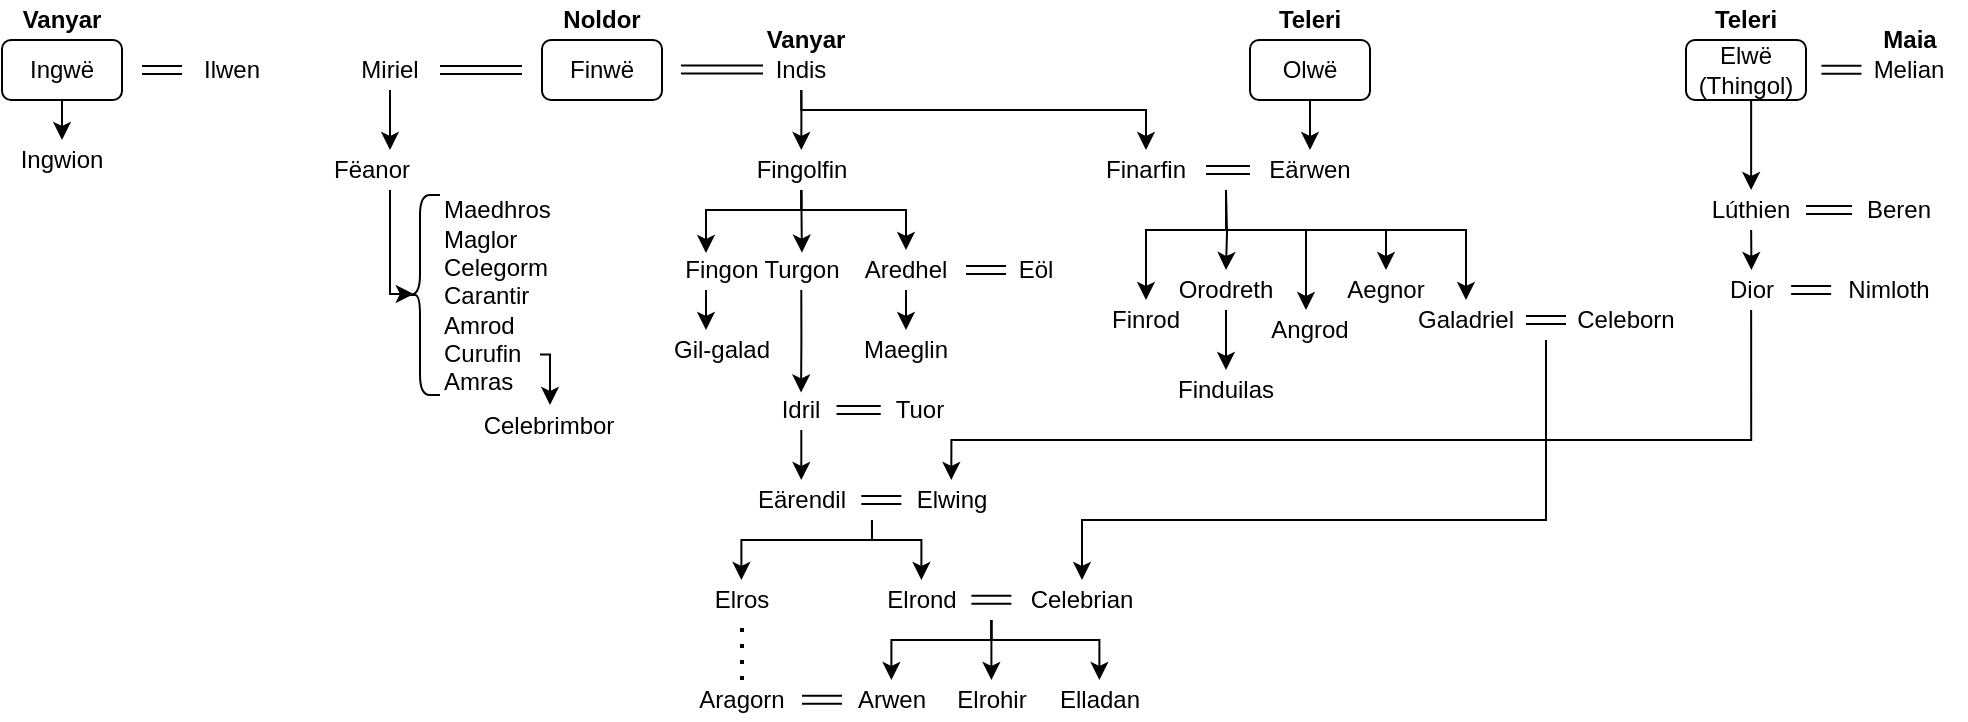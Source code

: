 <mxfile version="27.1.6">
  <diagram name="Page-1" id="uzgN1Kft4WhtwCjWMPUb">
    <mxGraphModel dx="1122" dy="304" grid="1" gridSize="10" guides="1" tooltips="1" connect="1" arrows="1" fold="1" page="1" pageScale="1" pageWidth="827" pageHeight="1169" background="none" math="0" shadow="0">
      <root>
        <mxCell id="0" />
        <mxCell id="1" parent="0" />
        <mxCell id="ZLLWu5pkqEg2xFwdjnua-1" value="Finwë" style="text;html=1;align=center;verticalAlign=middle;whiteSpace=wrap;rounded=0;fontStyle=1" parent="1" vertex="1">
          <mxGeometry x="370" y="405" width="60" height="20" as="geometry" />
        </mxCell>
        <mxCell id="ZLLWu5pkqEg2xFwdjnua-19" value="" style="shape=link;html=1;rounded=0;exitX=1;exitY=0.5;exitDx=0;exitDy=0;" parent="1" source="ZLLWu5pkqEg2xFwdjnua-21" edge="1">
          <mxGeometry width="100" relative="1" as="geometry">
            <mxPoint x="329" y="410" as="sourcePoint" />
            <mxPoint x="360" y="415" as="targetPoint" />
          </mxGeometry>
        </mxCell>
        <mxCell id="ZLLWu5pkqEg2xFwdjnua-24" style="edgeStyle=orthogonalEdgeStyle;rounded=0;orthogonalLoop=1;jettySize=auto;html=1;entryX=0.5;entryY=0;entryDx=0;entryDy=0;exitX=0.5;exitY=1;exitDx=0;exitDy=0;" parent="1" source="ZLLWu5pkqEg2xFwdjnua-21" edge="1">
          <mxGeometry relative="1" as="geometry">
            <mxPoint x="294" y="455" as="targetPoint" />
            <Array as="points">
              <mxPoint x="294" y="440" />
              <mxPoint x="294" y="440" />
            </Array>
          </mxGeometry>
        </mxCell>
        <mxCell id="ZLLWu5pkqEg2xFwdjnua-21" value="Miriel" style="text;html=1;align=center;verticalAlign=middle;whiteSpace=wrap;rounded=0;" parent="1" vertex="1">
          <mxGeometry x="269" y="405" width="50" height="20" as="geometry" />
        </mxCell>
        <mxCell id="6SygnFoJY7lPwAxoWUj6-3" value="" style="edgeStyle=orthogonalEdgeStyle;rounded=0;orthogonalLoop=1;jettySize=auto;html=1;entryX=0.5;entryY=0;entryDx=0;entryDy=0;exitX=0.5;exitY=1;exitDx=0;exitDy=0;" parent="1" source="ZLLWu5pkqEg2xFwdjnua-22" target="6SygnFoJY7lPwAxoWUj6-2" edge="1">
          <mxGeometry relative="1" as="geometry">
            <Array as="points">
              <mxPoint x="500" y="440" />
              <mxPoint x="500" y="440" />
            </Array>
          </mxGeometry>
        </mxCell>
        <mxCell id="ZLLWu5pkqEg2xFwdjnua-22" value="Indis" style="text;html=1;align=center;verticalAlign=middle;whiteSpace=wrap;rounded=0;" parent="1" vertex="1">
          <mxGeometry x="477.3" y="405" width="44.7" height="20" as="geometry" />
        </mxCell>
        <mxCell id="T3O01FHyAJNZUWAcBPYL-93" style="edgeStyle=orthogonalEdgeStyle;rounded=0;orthogonalLoop=1;jettySize=auto;html=1;entryX=0.347;entryY=0.499;entryDx=0;entryDy=0;entryPerimeter=0;" edge="1" parent="1" target="T3O01FHyAJNZUWAcBPYL-88">
          <mxGeometry relative="1" as="geometry">
            <mxPoint x="299" y="545" as="targetPoint" />
            <mxPoint x="294" y="475" as="sourcePoint" />
            <Array as="points">
              <mxPoint x="294" y="527" />
              <mxPoint x="306" y="527" />
            </Array>
          </mxGeometry>
        </mxCell>
        <mxCell id="ZLLWu5pkqEg2xFwdjnua-25" value="Fëanor" style="text;html=1;align=center;verticalAlign=middle;whiteSpace=wrap;rounded=0;" parent="1" vertex="1">
          <mxGeometry x="255" y="455" width="60" height="20" as="geometry" />
        </mxCell>
        <mxCell id="6SygnFoJY7lPwAxoWUj6-11" style="edgeStyle=orthogonalEdgeStyle;rounded=0;orthogonalLoop=1;jettySize=auto;html=1;exitX=0.5;exitY=1;exitDx=0;exitDy=0;entryX=0.5;entryY=0.073;entryDx=0;entryDy=0;entryPerimeter=0;" parent="1" source="6SygnFoJY7lPwAxoWUj6-2" edge="1">
          <mxGeometry relative="1" as="geometry">
            <mxPoint x="452.0" y="506.46" as="targetPoint" />
            <Array as="points">
              <mxPoint x="532" y="485" />
              <mxPoint x="482" y="485" />
            </Array>
          </mxGeometry>
        </mxCell>
        <mxCell id="6SygnFoJY7lPwAxoWUj6-12" style="edgeStyle=orthogonalEdgeStyle;rounded=0;orthogonalLoop=1;jettySize=auto;html=1;entryX=0.505;entryY=0.066;entryDx=0;entryDy=0;entryPerimeter=0;exitX=0.5;exitY=1;exitDx=0;exitDy=0;" parent="1" source="6SygnFoJY7lPwAxoWUj6-2" target="6SygnFoJY7lPwAxoWUj6-16" edge="1">
          <mxGeometry relative="1" as="geometry">
            <mxPoint x="532.3" y="525" as="targetPoint" />
            <Array as="points">
              <mxPoint x="500" y="475" />
            </Array>
          </mxGeometry>
        </mxCell>
        <mxCell id="6SygnFoJY7lPwAxoWUj6-13" style="edgeStyle=orthogonalEdgeStyle;rounded=0;orthogonalLoop=1;jettySize=auto;html=1;entryX=0.5;entryY=0;entryDx=0;entryDy=0;exitX=0.5;exitY=1;exitDx=0;exitDy=0;" parent="1" source="6SygnFoJY7lPwAxoWUj6-2" target="6SygnFoJY7lPwAxoWUj6-17" edge="1">
          <mxGeometry relative="1" as="geometry">
            <mxPoint x="602.3" y="525" as="targetPoint" />
            <Array as="points">
              <mxPoint x="532" y="485" />
              <mxPoint x="582" y="485" />
            </Array>
          </mxGeometry>
        </mxCell>
        <mxCell id="6SygnFoJY7lPwAxoWUj6-2" value="Fingolfin" style="text;html=1;align=center;verticalAlign=middle;whiteSpace=wrap;rounded=0;" parent="1" vertex="1">
          <mxGeometry x="469.65" y="455" width="60" height="20" as="geometry" />
        </mxCell>
        <mxCell id="6SygnFoJY7lPwAxoWUj6-7" value="" style="edgeStyle=orthogonalEdgeStyle;rounded=0;orthogonalLoop=1;jettySize=auto;html=1;entryX=0.5;entryY=0;entryDx=0;entryDy=0;exitX=0.5;exitY=1;exitDx=0;exitDy=0;" parent="1" source="ZLLWu5pkqEg2xFwdjnua-22" target="6SygnFoJY7lPwAxoWUj6-8" edge="1">
          <mxGeometry relative="1" as="geometry">
            <mxPoint x="532" y="435" as="sourcePoint" />
            <mxPoint x="752" y="465" as="targetPoint" />
            <Array as="points">
              <mxPoint x="500" y="435" />
              <mxPoint x="672" y="435" />
            </Array>
          </mxGeometry>
        </mxCell>
        <mxCell id="6SygnFoJY7lPwAxoWUj6-41" style="edgeStyle=orthogonalEdgeStyle;rounded=0;orthogonalLoop=1;jettySize=auto;html=1;entryX=0.5;entryY=0;entryDx=0;entryDy=0;exitX=0.5;exitY=1;exitDx=0;exitDy=0;" parent="1" target="6SygnFoJY7lPwAxoWUj6-43" edge="1">
          <mxGeometry relative="1" as="geometry">
            <mxPoint x="652" y="525" as="targetPoint" />
            <Array as="points">
              <mxPoint x="712" y="495" />
              <mxPoint x="672" y="495" />
            </Array>
            <mxPoint x="712" y="475" as="sourcePoint" />
          </mxGeometry>
        </mxCell>
        <mxCell id="6SygnFoJY7lPwAxoWUj6-45" style="edgeStyle=orthogonalEdgeStyle;rounded=0;orthogonalLoop=1;jettySize=auto;html=1;entryX=0.5;entryY=0;entryDx=0;entryDy=0;" parent="1" target="6SygnFoJY7lPwAxoWUj6-44" edge="1">
          <mxGeometry relative="1" as="geometry">
            <mxPoint x="712" y="475" as="sourcePoint" />
          </mxGeometry>
        </mxCell>
        <mxCell id="6SygnFoJY7lPwAxoWUj6-46" style="edgeStyle=orthogonalEdgeStyle;rounded=0;orthogonalLoop=1;jettySize=auto;html=1;" parent="1" edge="1">
          <mxGeometry relative="1" as="geometry">
            <mxPoint x="752" y="535" as="targetPoint" />
            <Array as="points">
              <mxPoint x="712" y="495" />
              <mxPoint x="752" y="495" />
            </Array>
            <mxPoint x="712" y="475" as="sourcePoint" />
          </mxGeometry>
        </mxCell>
        <mxCell id="6SygnFoJY7lPwAxoWUj6-8" value="Finarfin" style="text;html=1;align=center;verticalAlign=middle;whiteSpace=wrap;rounded=0;" parent="1" vertex="1">
          <mxGeometry x="642" y="455" width="60" height="20" as="geometry" />
        </mxCell>
        <mxCell id="6SygnFoJY7lPwAxoWUj6-9" value="" style="shape=link;html=1;rounded=0;exitX=1;exitY=0.5;exitDx=0;exitDy=0;entryX=0;entryY=0.5;entryDx=0;entryDy=0;" parent="1" source="6SygnFoJY7lPwAxoWUj6-8" target="T3O01FHyAJNZUWAcBPYL-6" edge="1">
          <mxGeometry width="100" relative="1" as="geometry">
            <mxPoint x="712" y="425" as="sourcePoint" />
            <mxPoint x="732" y="465" as="targetPoint" />
          </mxGeometry>
        </mxCell>
        <mxCell id="6SygnFoJY7lPwAxoWUj6-25" style="edgeStyle=orthogonalEdgeStyle;rounded=0;orthogonalLoop=1;jettySize=auto;html=1;entryX=0.5;entryY=0;entryDx=0;entryDy=0;exitX=0.5;exitY=1;exitDx=0;exitDy=0;" parent="1" edge="1">
          <mxGeometry relative="1" as="geometry">
            <mxPoint x="452.0" y="545" as="targetPoint" />
            <mxPoint x="452.0" y="525" as="sourcePoint" />
          </mxGeometry>
        </mxCell>
        <mxCell id="6SygnFoJY7lPwAxoWUj6-15" value="Fingon" style="text;html=1;align=center;verticalAlign=middle;whiteSpace=wrap;rounded=0;" parent="1" vertex="1">
          <mxGeometry x="430" y="505" width="60" height="20" as="geometry" />
        </mxCell>
        <mxCell id="6SygnFoJY7lPwAxoWUj6-28" style="edgeStyle=orthogonalEdgeStyle;rounded=0;orthogonalLoop=1;jettySize=auto;html=1;exitX=0.5;exitY=1;exitDx=0;exitDy=0;entryX=0.497;entryY=0.062;entryDx=0;entryDy=0;entryPerimeter=0;" parent="1" source="6SygnFoJY7lPwAxoWUj6-16" target="T3O01FHyAJNZUWAcBPYL-78" edge="1">
          <mxGeometry relative="1" as="geometry">
            <mxPoint x="532.3" y="565" as="targetPoint" />
            <Array as="points">
              <mxPoint x="500" y="550" />
              <mxPoint x="500" y="576" />
            </Array>
          </mxGeometry>
        </mxCell>
        <mxCell id="6SygnFoJY7lPwAxoWUj6-16" value="Turgon" style="text;html=1;align=center;verticalAlign=middle;whiteSpace=wrap;rounded=0;" parent="1" vertex="1">
          <mxGeometry x="469.65" y="505" width="60" height="20" as="geometry" />
        </mxCell>
        <mxCell id="T3O01FHyAJNZUWAcBPYL-80" style="edgeStyle=orthogonalEdgeStyle;rounded=0;orthogonalLoop=1;jettySize=auto;html=1;entryX=0.5;entryY=0;entryDx=0;entryDy=0;exitX=0.5;exitY=1;exitDx=0;exitDy=0;" edge="1" parent="1" source="6SygnFoJY7lPwAxoWUj6-17" target="6SygnFoJY7lPwAxoWUj6-27">
          <mxGeometry relative="1" as="geometry" />
        </mxCell>
        <mxCell id="6SygnFoJY7lPwAxoWUj6-17" value="Aredhel" style="text;html=1;align=center;verticalAlign=middle;whiteSpace=wrap;rounded=0;" parent="1" vertex="1">
          <mxGeometry x="522" y="505" width="60" height="20" as="geometry" />
        </mxCell>
        <mxCell id="6SygnFoJY7lPwAxoWUj6-21" value="Eöl" style="text;html=1;align=center;verticalAlign=middle;whiteSpace=wrap;rounded=0;" parent="1" vertex="1">
          <mxGeometry x="602.3" y="505" width="30" height="20" as="geometry" />
        </mxCell>
        <mxCell id="6SygnFoJY7lPwAxoWUj6-26" value="Gil-galad" style="text;html=1;align=center;verticalAlign=middle;whiteSpace=wrap;rounded=0;" parent="1" vertex="1">
          <mxGeometry x="430" y="545" width="60" height="20" as="geometry" />
        </mxCell>
        <mxCell id="6SygnFoJY7lPwAxoWUj6-27" value="Maeglin" style="text;html=1;align=center;verticalAlign=middle;whiteSpace=wrap;rounded=0;" parent="1" vertex="1">
          <mxGeometry x="522" y="545" width="60" height="20" as="geometry" />
        </mxCell>
        <mxCell id="6SygnFoJY7lPwAxoWUj6-33" style="edgeStyle=orthogonalEdgeStyle;rounded=0;orthogonalLoop=1;jettySize=auto;html=1;exitX=0.5;exitY=1;exitDx=0;exitDy=0;entryX=0.5;entryY=0;entryDx=0;entryDy=0;" parent="1" source="T3O01FHyAJNZUWAcBPYL-78" target="6SygnFoJY7lPwAxoWUj6-34" edge="1">
          <mxGeometry relative="1" as="geometry">
            <mxPoint x="532.3" y="645" as="targetPoint" />
            <mxPoint x="532.3" y="580" as="sourcePoint" />
          </mxGeometry>
        </mxCell>
        <mxCell id="6SygnFoJY7lPwAxoWUj6-31" value="" style="shape=link;html=1;rounded=0;exitX=1;exitY=0.5;exitDx=0;exitDy=0;entryX=0;entryY=0.5;entryDx=0;entryDy=0;" parent="1" source="T3O01FHyAJNZUWAcBPYL-78" target="6SygnFoJY7lPwAxoWUj6-32" edge="1">
          <mxGeometry width="100" relative="1" as="geometry">
            <mxPoint x="534.65" y="577.5" as="sourcePoint" />
            <mxPoint x="549.35" y="585" as="targetPoint" />
          </mxGeometry>
        </mxCell>
        <mxCell id="6SygnFoJY7lPwAxoWUj6-32" value="Tuor" style="text;html=1;align=center;verticalAlign=middle;whiteSpace=wrap;rounded=0;" parent="1" vertex="1">
          <mxGeometry x="539.35" y="575" width="40" height="20" as="geometry" />
        </mxCell>
        <mxCell id="6SygnFoJY7lPwAxoWUj6-65" style="edgeStyle=orthogonalEdgeStyle;rounded=0;orthogonalLoop=1;jettySize=auto;html=1;entryX=0.5;entryY=0;entryDx=0;entryDy=0;" parent="1" target="6SygnFoJY7lPwAxoWUj6-39" edge="1">
          <mxGeometry relative="1" as="geometry">
            <Array as="points">
              <mxPoint x="534.7" y="650" />
              <mxPoint x="469.7" y="650" />
              <mxPoint x="469.7" y="670" />
            </Array>
            <mxPoint x="534.982" y="640" as="sourcePoint" />
          </mxGeometry>
        </mxCell>
        <mxCell id="6SygnFoJY7lPwAxoWUj6-66" style="edgeStyle=orthogonalEdgeStyle;rounded=0;orthogonalLoop=1;jettySize=auto;html=1;entryX=0.5;entryY=0;entryDx=0;entryDy=0;" parent="1" target="6SygnFoJY7lPwAxoWUj6-40" edge="1">
          <mxGeometry relative="1" as="geometry">
            <Array as="points">
              <mxPoint x="534.7" y="650" />
              <mxPoint x="559.7" y="650" />
            </Array>
            <mxPoint x="534.982" y="640" as="sourcePoint" />
          </mxGeometry>
        </mxCell>
        <mxCell id="6SygnFoJY7lPwAxoWUj6-34" value="Eärendil" style="text;html=1;align=center;verticalAlign=middle;whiteSpace=wrap;rounded=0;" parent="1" vertex="1">
          <mxGeometry x="469.65" y="620" width="60" height="20" as="geometry" />
        </mxCell>
        <mxCell id="6SygnFoJY7lPwAxoWUj6-35" value="" style="shape=link;html=1;rounded=0;exitX=1;exitY=0.5;exitDx=0;exitDy=0;entryX=0;entryY=0.5;entryDx=0;entryDy=0;" parent="1" source="6SygnFoJY7lPwAxoWUj6-34" target="6SygnFoJY7lPwAxoWUj6-36" edge="1">
          <mxGeometry width="100" relative="1" as="geometry">
            <mxPoint x="539.65" y="684.86" as="sourcePoint" />
            <mxPoint x="559.65" y="685" as="targetPoint" />
          </mxGeometry>
        </mxCell>
        <mxCell id="6SygnFoJY7lPwAxoWUj6-36" value="Elwing" style="text;html=1;align=center;verticalAlign=middle;whiteSpace=wrap;rounded=0;" parent="1" vertex="1">
          <mxGeometry x="549.65" y="620" width="50" height="20" as="geometry" />
        </mxCell>
        <mxCell id="6SygnFoJY7lPwAxoWUj6-39" value="Elros" style="text;html=1;align=center;verticalAlign=middle;whiteSpace=wrap;rounded=0;" parent="1" vertex="1">
          <mxGeometry x="440" y="670" width="60" height="20" as="geometry" />
        </mxCell>
        <mxCell id="6SygnFoJY7lPwAxoWUj6-40" value="Elrond" style="text;html=1;align=center;verticalAlign=middle;whiteSpace=wrap;rounded=0;" parent="1" vertex="1">
          <mxGeometry x="534.7" y="670" width="50" height="20" as="geometry" />
        </mxCell>
        <mxCell id="6SygnFoJY7lPwAxoWUj6-43" value="Finrod" style="text;html=1;align=center;verticalAlign=middle;whiteSpace=wrap;rounded=0;" parent="1" vertex="1">
          <mxGeometry x="642" y="530" width="60" height="20" as="geometry" />
        </mxCell>
        <mxCell id="6SygnFoJY7lPwAxoWUj6-52" style="edgeStyle=orthogonalEdgeStyle;rounded=0;orthogonalLoop=1;jettySize=auto;html=1;exitX=0.5;exitY=1;exitDx=0;exitDy=0;entryX=0.5;entryY=0;entryDx=0;entryDy=0;" parent="1" source="6SygnFoJY7lPwAxoWUj6-44" target="6SygnFoJY7lPwAxoWUj6-53" edge="1">
          <mxGeometry relative="1" as="geometry">
            <mxPoint x="712" y="575" as="targetPoint" />
          </mxGeometry>
        </mxCell>
        <mxCell id="6SygnFoJY7lPwAxoWUj6-44" value="Orodreth" style="text;html=1;align=center;verticalAlign=middle;whiteSpace=wrap;rounded=0;" parent="1" vertex="1">
          <mxGeometry x="687" y="515" width="50" height="20" as="geometry" />
        </mxCell>
        <mxCell id="6SygnFoJY7lPwAxoWUj6-48" style="edgeStyle=orthogonalEdgeStyle;rounded=0;orthogonalLoop=1;jettySize=auto;html=1;exitX=0.5;exitY=1;exitDx=0;exitDy=0;entryX=0.5;entryY=0;entryDx=0;entryDy=0;" parent="1" target="6SygnFoJY7lPwAxoWUj6-49" edge="1">
          <mxGeometry relative="1" as="geometry">
            <mxPoint x="832" y="525" as="targetPoint" />
            <mxPoint x="712" y="475" as="sourcePoint" />
            <Array as="points">
              <mxPoint x="712" y="495" />
              <mxPoint x="792" y="495" />
            </Array>
          </mxGeometry>
        </mxCell>
        <mxCell id="6SygnFoJY7lPwAxoWUj6-49" value="Aegnor" style="text;html=1;align=center;verticalAlign=middle;whiteSpace=wrap;rounded=0;" parent="1" vertex="1">
          <mxGeometry x="762" y="515" width="60" height="20" as="geometry" />
        </mxCell>
        <mxCell id="6SygnFoJY7lPwAxoWUj6-50" style="edgeStyle=orthogonalEdgeStyle;rounded=0;orthogonalLoop=1;jettySize=auto;html=1;exitX=0.5;exitY=1;exitDx=0;exitDy=0;entryX=0.5;entryY=0;entryDx=0;entryDy=0;" parent="1" target="6SygnFoJY7lPwAxoWUj6-51" edge="1">
          <mxGeometry relative="1" as="geometry">
            <mxPoint x="892" y="525" as="targetPoint" />
            <mxPoint x="712" y="475" as="sourcePoint" />
            <Array as="points">
              <mxPoint x="712" y="495" />
              <mxPoint x="832" y="495" />
              <mxPoint x="832" y="515" />
            </Array>
          </mxGeometry>
        </mxCell>
        <mxCell id="6SygnFoJY7lPwAxoWUj6-51" value="Galadriel" style="text;html=1;align=center;verticalAlign=middle;whiteSpace=wrap;rounded=0;" parent="1" vertex="1">
          <mxGeometry x="802" y="530" width="60" height="20" as="geometry" />
        </mxCell>
        <mxCell id="6SygnFoJY7lPwAxoWUj6-53" value="Finduilas" style="text;html=1;align=center;verticalAlign=middle;whiteSpace=wrap;rounded=0;" parent="1" vertex="1">
          <mxGeometry x="682" y="565" width="60" height="20" as="geometry" />
        </mxCell>
        <mxCell id="6SygnFoJY7lPwAxoWUj6-67" value="Angrod" style="text;html=1;align=center;verticalAlign=middle;whiteSpace=wrap;rounded=0;" parent="1" vertex="1">
          <mxGeometry x="729" y="535" width="50" height="20" as="geometry" />
        </mxCell>
        <mxCell id="T3O01FHyAJNZUWAcBPYL-1" style="edgeStyle=orthogonalEdgeStyle;rounded=0;orthogonalLoop=1;jettySize=auto;html=1;entryX=0.5;entryY=0;entryDx=0;entryDy=0;exitX=0.5;exitY=1;exitDx=0;exitDy=0;" edge="1" parent="1" source="T3O01FHyAJNZUWAcBPYL-2" target="T3O01FHyAJNZUWAcBPYL-6">
          <mxGeometry relative="1" as="geometry">
            <mxPoint x="754" y="455" as="targetPoint" />
          </mxGeometry>
        </mxCell>
        <mxCell id="T3O01FHyAJNZUWAcBPYL-2" value="Olwë" style="text;html=1;align=center;verticalAlign=middle;whiteSpace=wrap;rounded=0;fontStyle=1" vertex="1" parent="1">
          <mxGeometry x="724" y="405" width="60" height="20" as="geometry" />
        </mxCell>
        <mxCell id="T3O01FHyAJNZUWAcBPYL-3" value="" style="edgeStyle=orthogonalEdgeStyle;rounded=0;orthogonalLoop=1;jettySize=auto;html=1;entryX=0.5;entryY=0;entryDx=0;entryDy=0;exitX=0.5;exitY=1;exitDx=0;exitDy=0;" edge="1" parent="1" target="T3O01FHyAJNZUWAcBPYL-46">
          <mxGeometry relative="1" as="geometry">
            <Array as="points">
              <mxPoint x="974.72" y="425" />
              <mxPoint x="974.72" y="445" />
            </Array>
            <mxPoint x="970.02" y="455" as="targetPoint" />
            <mxPoint x="974.57" y="425" as="sourcePoint" />
          </mxGeometry>
        </mxCell>
        <mxCell id="T3O01FHyAJNZUWAcBPYL-6" value="Eärwen" style="text;html=1;align=center;verticalAlign=middle;whiteSpace=wrap;rounded=0;" vertex="1" parent="1">
          <mxGeometry x="724" y="455" width="60" height="20" as="geometry" />
        </mxCell>
        <mxCell id="T3O01FHyAJNZUWAcBPYL-10" style="edgeStyle=orthogonalEdgeStyle;rounded=0;orthogonalLoop=1;jettySize=auto;html=1;entryX=0.5;entryY=0;entryDx=0;entryDy=0;" edge="1" parent="1" target="T3O01FHyAJNZUWAcBPYL-52">
          <mxGeometry relative="1" as="geometry">
            <mxPoint x="912" y="580" as="targetPoint" />
            <mxPoint x="872" y="550" as="sourcePoint" />
            <Array as="points">
              <mxPoint x="872" y="640" />
              <mxPoint x="640" y="640" />
            </Array>
          </mxGeometry>
        </mxCell>
        <mxCell id="T3O01FHyAJNZUWAcBPYL-19" value="" style="shape=link;html=1;rounded=0;exitX=1;exitY=0.5;exitDx=0;exitDy=0;entryX=0;entryY=0.5;entryDx=0;entryDy=0;" edge="1" parent="1">
          <mxGeometry width="100" relative="1" as="geometry">
            <mxPoint x="862" y="540" as="sourcePoint" />
            <mxPoint x="882" y="540" as="targetPoint" />
          </mxGeometry>
        </mxCell>
        <mxCell id="T3O01FHyAJNZUWAcBPYL-20" value="Celeborn" style="text;html=1;align=center;verticalAlign=middle;whiteSpace=wrap;rounded=0;" vertex="1" parent="1">
          <mxGeometry x="882" y="530" width="60" height="20" as="geometry" />
        </mxCell>
        <mxCell id="T3O01FHyAJNZUWAcBPYL-38" value="Melian" style="text;html=1;align=center;verticalAlign=middle;whiteSpace=wrap;rounded=0;" vertex="1" parent="1">
          <mxGeometry x="1025.02" y="405" width="56.98" height="20" as="geometry" />
        </mxCell>
        <mxCell id="T3O01FHyAJNZUWAcBPYL-39" value="" style="shape=link;html=1;rounded=0;exitX=1;exitY=0.5;exitDx=0;exitDy=0;entryX=0;entryY=0.5;entryDx=0;entryDy=0;" edge="1" parent="1">
          <mxGeometry width="100" relative="1" as="geometry">
            <mxPoint x="1009.72" y="414.85" as="sourcePoint" />
            <mxPoint x="1029.72" y="414.85" as="targetPoint" />
          </mxGeometry>
        </mxCell>
        <mxCell id="T3O01FHyAJNZUWAcBPYL-41" style="edgeStyle=orthogonalEdgeStyle;rounded=0;orthogonalLoop=1;jettySize=auto;html=1;entryX=0.5;entryY=0;entryDx=0;entryDy=0;exitX=0.5;exitY=1;exitDx=0;exitDy=0;" edge="1" parent="1" source="T3O01FHyAJNZUWAcBPYL-42" target="6SygnFoJY7lPwAxoWUj6-36">
          <mxGeometry relative="1" as="geometry">
            <mxPoint x="1096.85" y="560" as="targetPoint" />
            <Array as="points">
              <mxPoint x="975" y="600" />
              <mxPoint x="575" y="600" />
            </Array>
          </mxGeometry>
        </mxCell>
        <mxCell id="T3O01FHyAJNZUWAcBPYL-42" value="Dior" style="text;html=1;align=center;verticalAlign=middle;whiteSpace=wrap;rounded=0;" vertex="1" parent="1">
          <mxGeometry x="954.57" y="515" width="40" height="20" as="geometry" />
        </mxCell>
        <mxCell id="T3O01FHyAJNZUWAcBPYL-43" value="" style="shape=link;html=1;rounded=0;exitX=1;exitY=0.5;exitDx=0;exitDy=0;entryX=0;entryY=0.5;entryDx=0;entryDy=0;" edge="1" parent="1" source="T3O01FHyAJNZUWAcBPYL-42">
          <mxGeometry width="100" relative="1" as="geometry">
            <mxPoint x="994.57" y="525" as="sourcePoint" />
            <mxPoint x="1014.57" y="525" as="targetPoint" />
          </mxGeometry>
        </mxCell>
        <mxCell id="T3O01FHyAJNZUWAcBPYL-44" value="Nimloth" style="text;html=1;align=center;verticalAlign=middle;whiteSpace=wrap;rounded=0;" vertex="1" parent="1">
          <mxGeometry x="1019.72" y="515" width="47.35" height="20" as="geometry" />
        </mxCell>
        <mxCell id="T3O01FHyAJNZUWAcBPYL-45" style="edgeStyle=orthogonalEdgeStyle;rounded=0;orthogonalLoop=1;jettySize=auto;html=1;entryX=0.5;entryY=0;entryDx=0;entryDy=0;exitX=0.5;exitY=1;exitDx=0;exitDy=0;" edge="1" parent="1" source="T3O01FHyAJNZUWAcBPYL-46">
          <mxGeometry relative="1" as="geometry">
            <mxPoint x="974.72" y="515" as="targetPoint" />
          </mxGeometry>
        </mxCell>
        <mxCell id="T3O01FHyAJNZUWAcBPYL-46" value="Lúthien" style="text;html=1;align=center;verticalAlign=middle;whiteSpace=wrap;rounded=0;" vertex="1" parent="1">
          <mxGeometry x="947.15" y="475" width="54.85" height="20" as="geometry" />
        </mxCell>
        <mxCell id="T3O01FHyAJNZUWAcBPYL-47" value="" style="shape=link;html=1;rounded=0;exitX=1;exitY=0.5;exitDx=0;exitDy=0;entryX=0;entryY=0.5;entryDx=0;entryDy=0;" edge="1" parent="1" source="T3O01FHyAJNZUWAcBPYL-46" target="T3O01FHyAJNZUWAcBPYL-48">
          <mxGeometry width="100" relative="1" as="geometry">
            <mxPoint x="1004.57" y="485" as="sourcePoint" />
            <mxPoint x="1024.57" y="485" as="targetPoint" />
          </mxGeometry>
        </mxCell>
        <mxCell id="T3O01FHyAJNZUWAcBPYL-48" value="Beren" style="text;html=1;align=center;verticalAlign=middle;whiteSpace=wrap;rounded=0;" vertex="1" parent="1">
          <mxGeometry x="1025.02" y="475" width="47.35" height="20" as="geometry" />
        </mxCell>
        <mxCell id="T3O01FHyAJNZUWAcBPYL-49" value="Finwë" style="rounded=1;whiteSpace=wrap;html=1;" vertex="1" parent="1">
          <mxGeometry x="370" y="400" width="60" height="30" as="geometry" />
        </mxCell>
        <mxCell id="T3O01FHyAJNZUWAcBPYL-50" value="Olwë" style="rounded=1;whiteSpace=wrap;html=1;" vertex="1" parent="1">
          <mxGeometry x="724" y="400" width="60" height="30" as="geometry" />
        </mxCell>
        <mxCell id="T3O01FHyAJNZUWAcBPYL-51" value="Elwë (Thingol)" style="rounded=1;whiteSpace=wrap;html=1;" vertex="1" parent="1">
          <mxGeometry x="942" y="400" width="60" height="30" as="geometry" />
        </mxCell>
        <mxCell id="T3O01FHyAJNZUWAcBPYL-52" value="Celebrian" style="text;html=1;align=center;verticalAlign=middle;whiteSpace=wrap;rounded=0;" vertex="1" parent="1">
          <mxGeometry x="605" y="670" width="70" height="20" as="geometry" />
        </mxCell>
        <mxCell id="T3O01FHyAJNZUWAcBPYL-55" value="" style="shape=link;html=1;rounded=0;exitX=1;exitY=0.5;exitDx=0;exitDy=0;entryX=0;entryY=0.5;entryDx=0;entryDy=0;" edge="1" parent="1">
          <mxGeometry width="100" relative="1" as="geometry">
            <mxPoint x="584.7" y="679.82" as="sourcePoint" />
            <mxPoint x="604.7" y="679.82" as="targetPoint" />
          </mxGeometry>
        </mxCell>
        <mxCell id="T3O01FHyAJNZUWAcBPYL-56" style="edgeStyle=orthogonalEdgeStyle;rounded=0;orthogonalLoop=1;jettySize=auto;html=1;entryX=0.5;entryY=0;entryDx=0;entryDy=0;exitX=0.5;exitY=1;exitDx=0;exitDy=0;" edge="1" parent="1" target="T3O01FHyAJNZUWAcBPYL-59">
          <mxGeometry relative="1" as="geometry">
            <mxPoint x="544.7" y="740" as="targetPoint" />
            <mxPoint x="594.7" y="690" as="sourcePoint" />
            <Array as="points">
              <mxPoint x="595" y="700" />
              <mxPoint x="545" y="700" />
            </Array>
          </mxGeometry>
        </mxCell>
        <mxCell id="T3O01FHyAJNZUWAcBPYL-57" style="edgeStyle=orthogonalEdgeStyle;rounded=0;orthogonalLoop=1;jettySize=auto;html=1;entryX=0.5;entryY=0;entryDx=0;entryDy=0;exitX=0.5;exitY=1;exitDx=0;exitDy=0;" edge="1" parent="1" target="T3O01FHyAJNZUWAcBPYL-61">
          <mxGeometry relative="1" as="geometry">
            <mxPoint x="624.7" y="730" as="targetPoint" />
            <mxPoint x="594.7" y="690" as="sourcePoint" />
            <Array as="points">
              <mxPoint x="595" y="700" />
              <mxPoint x="649" y="700" />
            </Array>
          </mxGeometry>
        </mxCell>
        <mxCell id="T3O01FHyAJNZUWAcBPYL-58" style="edgeStyle=orthogonalEdgeStyle;rounded=0;orthogonalLoop=1;jettySize=auto;html=1;entryX=0.5;entryY=0;entryDx=0;entryDy=0;exitX=0.5;exitY=1;exitDx=0;exitDy=0;" edge="1" parent="1" target="T3O01FHyAJNZUWAcBPYL-60">
          <mxGeometry relative="1" as="geometry">
            <mxPoint x="594.7" y="690" as="sourcePoint" />
          </mxGeometry>
        </mxCell>
        <mxCell id="T3O01FHyAJNZUWAcBPYL-59" value="Arwen" style="text;html=1;align=center;verticalAlign=middle;whiteSpace=wrap;rounded=0;" vertex="1" parent="1">
          <mxGeometry x="514.7" y="720" width="60" height="20" as="geometry" />
        </mxCell>
        <mxCell id="T3O01FHyAJNZUWAcBPYL-60" value="Elrohir" style="text;html=1;align=center;verticalAlign=middle;whiteSpace=wrap;rounded=0;" vertex="1" parent="1">
          <mxGeometry x="564.7" y="720" width="60" height="20" as="geometry" />
        </mxCell>
        <mxCell id="T3O01FHyAJNZUWAcBPYL-61" value="Elladan" style="text;html=1;align=center;verticalAlign=middle;whiteSpace=wrap;rounded=0;" vertex="1" parent="1">
          <mxGeometry x="618.7" y="720" width="60" height="20" as="geometry" />
        </mxCell>
        <mxCell id="T3O01FHyAJNZUWAcBPYL-63" value="Aragorn" style="text;html=1;align=center;verticalAlign=middle;whiteSpace=wrap;rounded=0;" vertex="1" parent="1">
          <mxGeometry x="440" y="720" width="60" height="20" as="geometry" />
        </mxCell>
        <mxCell id="T3O01FHyAJNZUWAcBPYL-64" value="" style="endArrow=none;dashed=1;html=1;dashPattern=1 3;strokeWidth=2;rounded=0;exitX=0.5;exitY=0;exitDx=0;exitDy=0;entryX=0.5;entryY=1;entryDx=0;entryDy=0;" edge="1" parent="1" source="T3O01FHyAJNZUWAcBPYL-63" target="6SygnFoJY7lPwAxoWUj6-39">
          <mxGeometry width="50" height="50" relative="1" as="geometry">
            <mxPoint x="350" y="840" as="sourcePoint" />
            <mxPoint x="470" y="690" as="targetPoint" />
          </mxGeometry>
        </mxCell>
        <mxCell id="T3O01FHyAJNZUWAcBPYL-65" value="" style="shape=link;html=1;rounded=0;exitX=1;exitY=0.5;exitDx=0;exitDy=0;entryX=0;entryY=0.5;entryDx=0;entryDy=0;" edge="1" parent="1">
          <mxGeometry width="100" relative="1" as="geometry">
            <mxPoint x="500.0" y="729.9" as="sourcePoint" />
            <mxPoint x="520" y="729.9" as="targetPoint" />
          </mxGeometry>
        </mxCell>
        <mxCell id="T3O01FHyAJNZUWAcBPYL-66" value="" style="shape=link;html=1;rounded=0;exitX=1;exitY=0.5;exitDx=0;exitDy=0;entryX=0;entryY=0.5;entryDx=0;entryDy=0;" edge="1" parent="1">
          <mxGeometry width="100" relative="1" as="geometry">
            <mxPoint x="582" y="515" as="sourcePoint" />
            <mxPoint x="602" y="515" as="targetPoint" />
          </mxGeometry>
        </mxCell>
        <mxCell id="T3O01FHyAJNZUWAcBPYL-67" value="Noldor" style="text;html=1;align=center;verticalAlign=middle;whiteSpace=wrap;rounded=0;fontStyle=1" vertex="1" parent="1">
          <mxGeometry x="375" y="380" width="50" height="20" as="geometry" />
        </mxCell>
        <mxCell id="T3O01FHyAJNZUWAcBPYL-68" value="Teleri" style="text;html=1;align=center;verticalAlign=middle;whiteSpace=wrap;rounded=0;fontStyle=1" vertex="1" parent="1">
          <mxGeometry x="729" y="380" width="50" height="20" as="geometry" />
        </mxCell>
        <mxCell id="T3O01FHyAJNZUWAcBPYL-69" value="Teleri" style="text;html=1;align=center;verticalAlign=middle;whiteSpace=wrap;rounded=0;fontStyle=1" vertex="1" parent="1">
          <mxGeometry x="947" y="380" width="50" height="20" as="geometry" />
        </mxCell>
        <mxCell id="T3O01FHyAJNZUWAcBPYL-71" value="" style="shape=link;html=1;rounded=0;exitX=1;exitY=0.5;exitDx=0;exitDy=0;entryX=0;entryY=0.5;entryDx=0;entryDy=0;" edge="1" parent="1" target="T3O01FHyAJNZUWAcBPYL-72">
          <mxGeometry width="100" relative="1" as="geometry">
            <mxPoint x="170" y="415" as="sourcePoint" />
            <mxPoint x="200.0" y="470" as="targetPoint" />
          </mxGeometry>
        </mxCell>
        <mxCell id="T3O01FHyAJNZUWAcBPYL-72" value="Ilwen" style="text;html=1;align=center;verticalAlign=middle;whiteSpace=wrap;rounded=0;" vertex="1" parent="1">
          <mxGeometry x="190.0" y="405" width="50" height="20" as="geometry" />
        </mxCell>
        <mxCell id="T3O01FHyAJNZUWAcBPYL-75" style="edgeStyle=orthogonalEdgeStyle;rounded=0;orthogonalLoop=1;jettySize=auto;html=1;" edge="1" parent="1" source="T3O01FHyAJNZUWAcBPYL-73">
          <mxGeometry relative="1" as="geometry">
            <mxPoint x="130" y="450" as="targetPoint" />
          </mxGeometry>
        </mxCell>
        <mxCell id="T3O01FHyAJNZUWAcBPYL-73" value="Ingwë" style="rounded=1;whiteSpace=wrap;html=1;" vertex="1" parent="1">
          <mxGeometry x="100" y="400" width="60" height="30" as="geometry" />
        </mxCell>
        <mxCell id="T3O01FHyAJNZUWAcBPYL-74" value="Vanyar" style="text;html=1;align=center;verticalAlign=middle;whiteSpace=wrap;rounded=0;fontStyle=1" vertex="1" parent="1">
          <mxGeometry x="105" y="380" width="50" height="20" as="geometry" />
        </mxCell>
        <mxCell id="T3O01FHyAJNZUWAcBPYL-76" value="Ingwion" style="text;html=1;align=center;verticalAlign=middle;whiteSpace=wrap;rounded=0;" vertex="1" parent="1">
          <mxGeometry x="105" y="450" width="50" height="20" as="geometry" />
        </mxCell>
        <mxCell id="T3O01FHyAJNZUWAcBPYL-77" value="Vanyar" style="text;html=1;align=center;verticalAlign=middle;whiteSpace=wrap;rounded=0;fontStyle=1" vertex="1" parent="1">
          <mxGeometry x="477.3" y="390" width="50" height="20" as="geometry" />
        </mxCell>
        <mxCell id="T3O01FHyAJNZUWAcBPYL-78" value="Idril" style="text;html=1;align=center;verticalAlign=middle;whiteSpace=wrap;rounded=0;" vertex="1" parent="1">
          <mxGeometry x="482" y="575" width="35.3" height="20" as="geometry" />
        </mxCell>
        <mxCell id="T3O01FHyAJNZUWAcBPYL-81" value="Maia" style="text;html=1;align=center;verticalAlign=middle;whiteSpace=wrap;rounded=0;fontStyle=1" vertex="1" parent="1">
          <mxGeometry x="1028.51" y="390" width="50" height="20" as="geometry" />
        </mxCell>
        <mxCell id="T3O01FHyAJNZUWAcBPYL-89" style="edgeStyle=orthogonalEdgeStyle;rounded=0;orthogonalLoop=1;jettySize=auto;html=1;" edge="1" parent="1">
          <mxGeometry relative="1" as="geometry">
            <mxPoint x="374" y="582.5" as="targetPoint" />
            <mxPoint x="369.0" y="557.27" as="sourcePoint" />
            <Array as="points">
              <mxPoint x="374" y="557.5" />
            </Array>
          </mxGeometry>
        </mxCell>
        <mxCell id="T3O01FHyAJNZUWAcBPYL-85" value="Maedhros&lt;div&gt;Maglor&lt;/div&gt;&lt;div&gt;Celegorm&lt;/div&gt;&lt;div&gt;Carantir&lt;/div&gt;&lt;div&gt;Amrod&lt;/div&gt;&lt;div&gt;Curufin&lt;/div&gt;&lt;div&gt;Amras&lt;/div&gt;" style="text;html=1;align=left;verticalAlign=middle;whiteSpace=wrap;rounded=0;" vertex="1" parent="1">
          <mxGeometry x="319" y="477.5" width="60" height="100" as="geometry" />
        </mxCell>
        <mxCell id="T3O01FHyAJNZUWAcBPYL-88" value="" style="shape=curlyBracket;whiteSpace=wrap;html=1;rounded=1;labelPosition=left;verticalLabelPosition=middle;align=right;verticalAlign=middle;" vertex="1" parent="1">
          <mxGeometry x="299" y="477.5" width="20" height="100" as="geometry" />
        </mxCell>
        <mxCell id="T3O01FHyAJNZUWAcBPYL-90" value="Celebrimbor" style="text;html=1;align=center;verticalAlign=middle;whiteSpace=wrap;rounded=0;" vertex="1" parent="1">
          <mxGeometry x="333" y="582.5" width="81" height="20" as="geometry" />
        </mxCell>
        <mxCell id="T3O01FHyAJNZUWAcBPYL-95" value="" style="shape=link;html=1;rounded=0;exitX=1;exitY=0.5;exitDx=0;exitDy=0;" edge="1" parent="1">
          <mxGeometry width="100" relative="1" as="geometry">
            <mxPoint x="439.5" y="414.71" as="sourcePoint" />
            <mxPoint x="480.5" y="414.71" as="targetPoint" />
          </mxGeometry>
        </mxCell>
      </root>
    </mxGraphModel>
  </diagram>
</mxfile>
